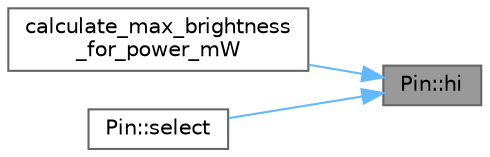 digraph "Pin::hi"
{
 // LATEX_PDF_SIZE
  bgcolor="transparent";
  edge [fontname=Helvetica,fontsize=10,labelfontname=Helvetica,labelfontsize=10];
  node [fontname=Helvetica,fontsize=10,shape=box,height=0.2,width=0.4];
  rankdir="RL";
  Node1 [id="Node000001",label="Pin::hi",height=0.2,width=0.4,color="gray40", fillcolor="grey60", style="filled", fontcolor="black",tooltip="Set the pin state to HIGH"];
  Node1 -> Node2 [id="edge1_Node000001_Node000002",dir="back",color="steelblue1",style="solid",tooltip=" "];
  Node2 [id="Node000002",label="calculate_max_brightness\l_for_power_mW",height=0.2,width=0.4,color="grey40", fillcolor="white", style="filled",URL="$d3/d1d/group___power_gaeb674bb1095873cfaab1bc2796541020.html#gaeb674bb1095873cfaab1bc2796541020",tooltip="Determines the highest brightness level you can use and still stay under the specified power budget f..."];
  Node1 -> Node3 [id="edge2_Node000001_Node000003",dir="back",color="steelblue1",style="solid",tooltip=" "];
  Node3 [id="Node000003",label="Pin::select",height=0.2,width=0.4,color="grey40", fillcolor="white", style="filled",URL="$d7/d68/class_pin_ae9ccf38d18d904e2ba7881c4b5af3fd0.html#ae9ccf38d18d904e2ba7881c4b5af3fd0",tooltip="Set the pin state to HIGH"];
}
